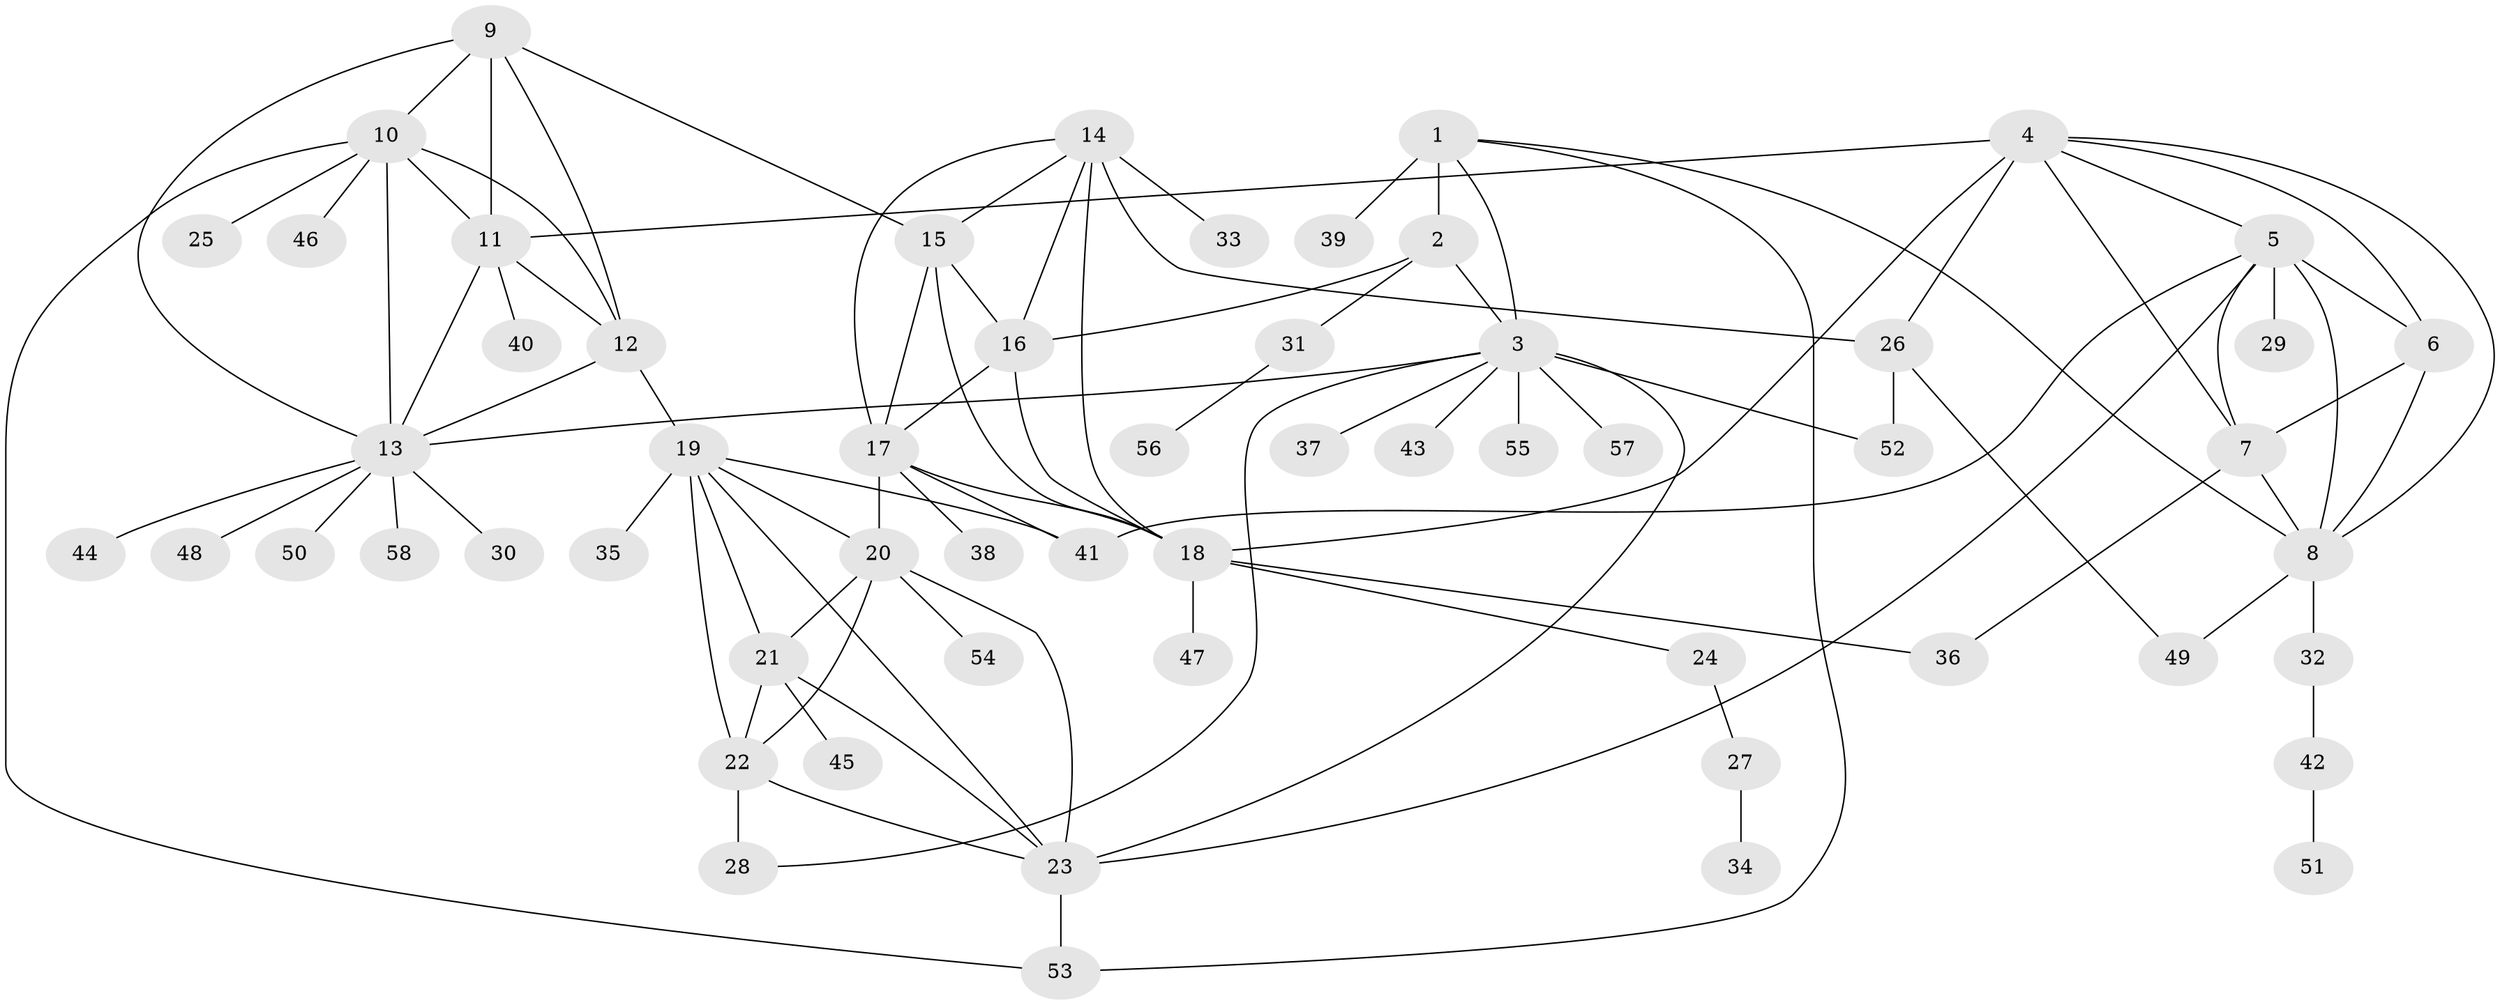 // original degree distribution, {6: 0.06306306306306306, 4: 0.018018018018018018, 7: 0.04504504504504504, 13: 0.009009009009009009, 8: 0.04504504504504504, 10: 0.018018018018018018, 5: 0.018018018018018018, 12: 0.009009009009009009, 11: 0.018018018018018018, 3: 0.05405405405405406, 1: 0.5945945945945946, 2: 0.10810810810810811}
// Generated by graph-tools (version 1.1) at 2025/37/03/09/25 02:37:36]
// undirected, 58 vertices, 97 edges
graph export_dot {
graph [start="1"]
  node [color=gray90,style=filled];
  1;
  2;
  3;
  4;
  5;
  6;
  7;
  8;
  9;
  10;
  11;
  12;
  13;
  14;
  15;
  16;
  17;
  18;
  19;
  20;
  21;
  22;
  23;
  24;
  25;
  26;
  27;
  28;
  29;
  30;
  31;
  32;
  33;
  34;
  35;
  36;
  37;
  38;
  39;
  40;
  41;
  42;
  43;
  44;
  45;
  46;
  47;
  48;
  49;
  50;
  51;
  52;
  53;
  54;
  55;
  56;
  57;
  58;
  1 -- 2 [weight=3.0];
  1 -- 3 [weight=3.0];
  1 -- 8 [weight=1.0];
  1 -- 39 [weight=3.0];
  1 -- 53 [weight=1.0];
  2 -- 3 [weight=1.0];
  2 -- 16 [weight=1.0];
  2 -- 31 [weight=1.0];
  3 -- 13 [weight=1.0];
  3 -- 23 [weight=1.0];
  3 -- 28 [weight=1.0];
  3 -- 37 [weight=1.0];
  3 -- 43 [weight=1.0];
  3 -- 52 [weight=1.0];
  3 -- 55 [weight=1.0];
  3 -- 57 [weight=1.0];
  4 -- 5 [weight=1.0];
  4 -- 6 [weight=1.0];
  4 -- 7 [weight=1.0];
  4 -- 8 [weight=1.0];
  4 -- 11 [weight=1.0];
  4 -- 18 [weight=1.0];
  4 -- 26 [weight=1.0];
  5 -- 6 [weight=1.0];
  5 -- 7 [weight=1.0];
  5 -- 8 [weight=1.0];
  5 -- 23 [weight=1.0];
  5 -- 29 [weight=3.0];
  5 -- 41 [weight=1.0];
  6 -- 7 [weight=2.0];
  6 -- 8 [weight=1.0];
  7 -- 8 [weight=1.0];
  7 -- 36 [weight=1.0];
  8 -- 32 [weight=5.0];
  8 -- 49 [weight=1.0];
  9 -- 10 [weight=1.0];
  9 -- 11 [weight=1.0];
  9 -- 12 [weight=1.0];
  9 -- 13 [weight=1.0];
  9 -- 15 [weight=1.0];
  10 -- 11 [weight=1.0];
  10 -- 12 [weight=1.0];
  10 -- 13 [weight=1.0];
  10 -- 25 [weight=1.0];
  10 -- 46 [weight=1.0];
  10 -- 53 [weight=1.0];
  11 -- 12 [weight=1.0];
  11 -- 13 [weight=1.0];
  11 -- 40 [weight=1.0];
  12 -- 13 [weight=1.0];
  12 -- 19 [weight=1.0];
  13 -- 30 [weight=1.0];
  13 -- 44 [weight=1.0];
  13 -- 48 [weight=1.0];
  13 -- 50 [weight=1.0];
  13 -- 58 [weight=1.0];
  14 -- 15 [weight=1.0];
  14 -- 16 [weight=1.0];
  14 -- 17 [weight=1.0];
  14 -- 18 [weight=1.0];
  14 -- 26 [weight=1.0];
  14 -- 33 [weight=2.0];
  15 -- 16 [weight=1.0];
  15 -- 17 [weight=1.0];
  15 -- 18 [weight=1.0];
  16 -- 17 [weight=1.0];
  16 -- 18 [weight=1.0];
  17 -- 18 [weight=1.0];
  17 -- 20 [weight=1.0];
  17 -- 38 [weight=1.0];
  17 -- 41 [weight=1.0];
  18 -- 24 [weight=1.0];
  18 -- 36 [weight=1.0];
  18 -- 47 [weight=3.0];
  19 -- 20 [weight=1.0];
  19 -- 21 [weight=1.0];
  19 -- 22 [weight=1.0];
  19 -- 23 [weight=1.0];
  19 -- 35 [weight=3.0];
  19 -- 41 [weight=1.0];
  20 -- 21 [weight=1.0];
  20 -- 22 [weight=1.0];
  20 -- 23 [weight=1.0];
  20 -- 54 [weight=1.0];
  21 -- 22 [weight=1.0];
  21 -- 23 [weight=1.0];
  21 -- 45 [weight=1.0];
  22 -- 23 [weight=1.0];
  22 -- 28 [weight=2.0];
  23 -- 53 [weight=1.0];
  24 -- 27 [weight=1.0];
  26 -- 49 [weight=1.0];
  26 -- 52 [weight=1.0];
  27 -- 34 [weight=2.0];
  31 -- 56 [weight=1.0];
  32 -- 42 [weight=1.0];
  42 -- 51 [weight=1.0];
}
